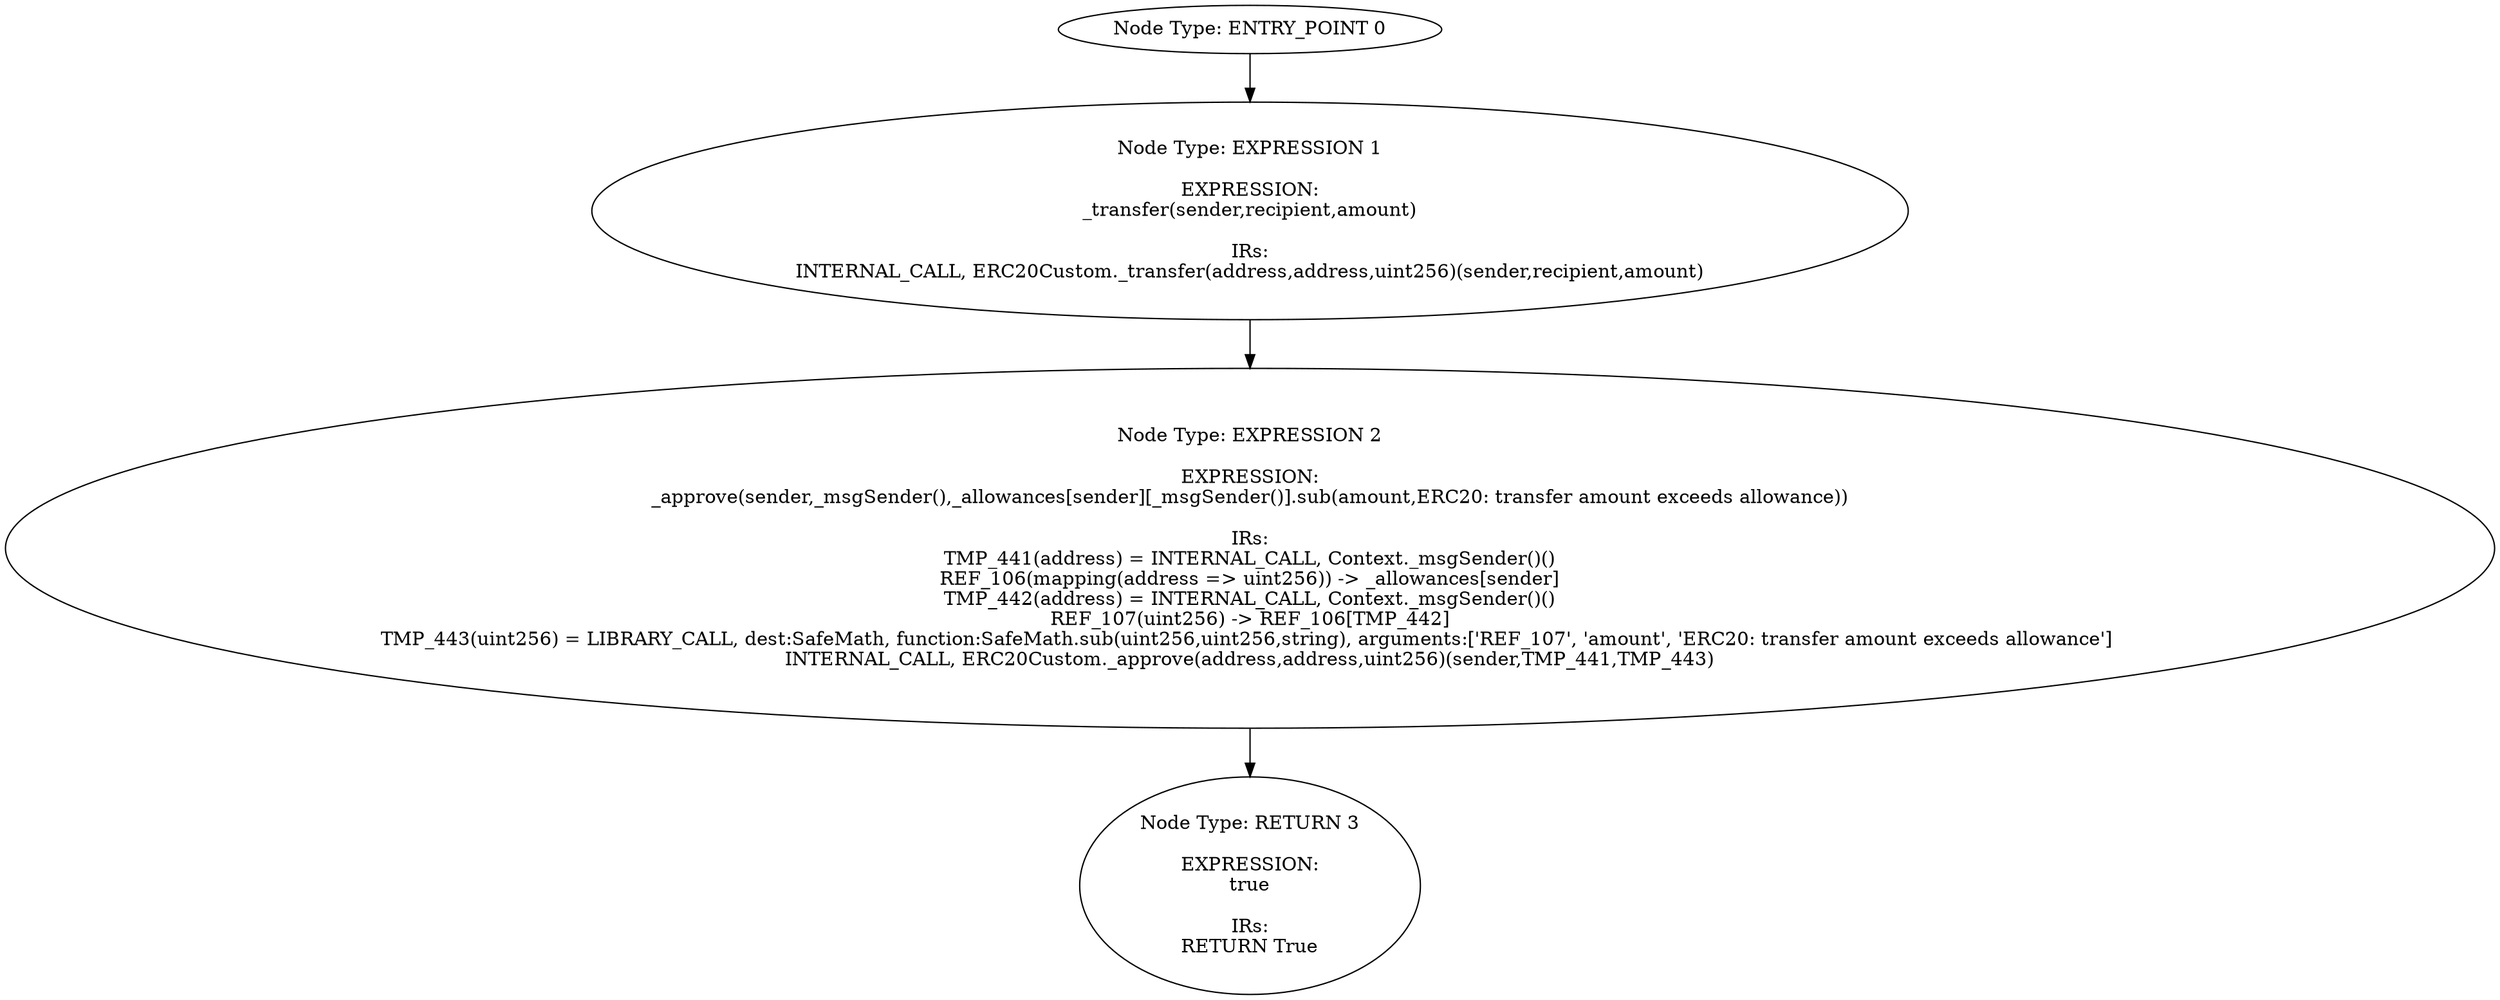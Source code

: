 digraph{
0[label="Node Type: ENTRY_POINT 0
"];
0->1;
1[label="Node Type: EXPRESSION 1

EXPRESSION:
_transfer(sender,recipient,amount)

IRs:
INTERNAL_CALL, ERC20Custom._transfer(address,address,uint256)(sender,recipient,amount)"];
1->2;
2[label="Node Type: EXPRESSION 2

EXPRESSION:
_approve(sender,_msgSender(),_allowances[sender][_msgSender()].sub(amount,ERC20: transfer amount exceeds allowance))

IRs:
TMP_441(address) = INTERNAL_CALL, Context._msgSender()()
REF_106(mapping(address => uint256)) -> _allowances[sender]
TMP_442(address) = INTERNAL_CALL, Context._msgSender()()
REF_107(uint256) -> REF_106[TMP_442]
TMP_443(uint256) = LIBRARY_CALL, dest:SafeMath, function:SafeMath.sub(uint256,uint256,string), arguments:['REF_107', 'amount', 'ERC20: transfer amount exceeds allowance'] 
INTERNAL_CALL, ERC20Custom._approve(address,address,uint256)(sender,TMP_441,TMP_443)"];
2->3;
3[label="Node Type: RETURN 3

EXPRESSION:
true

IRs:
RETURN True"];
}
